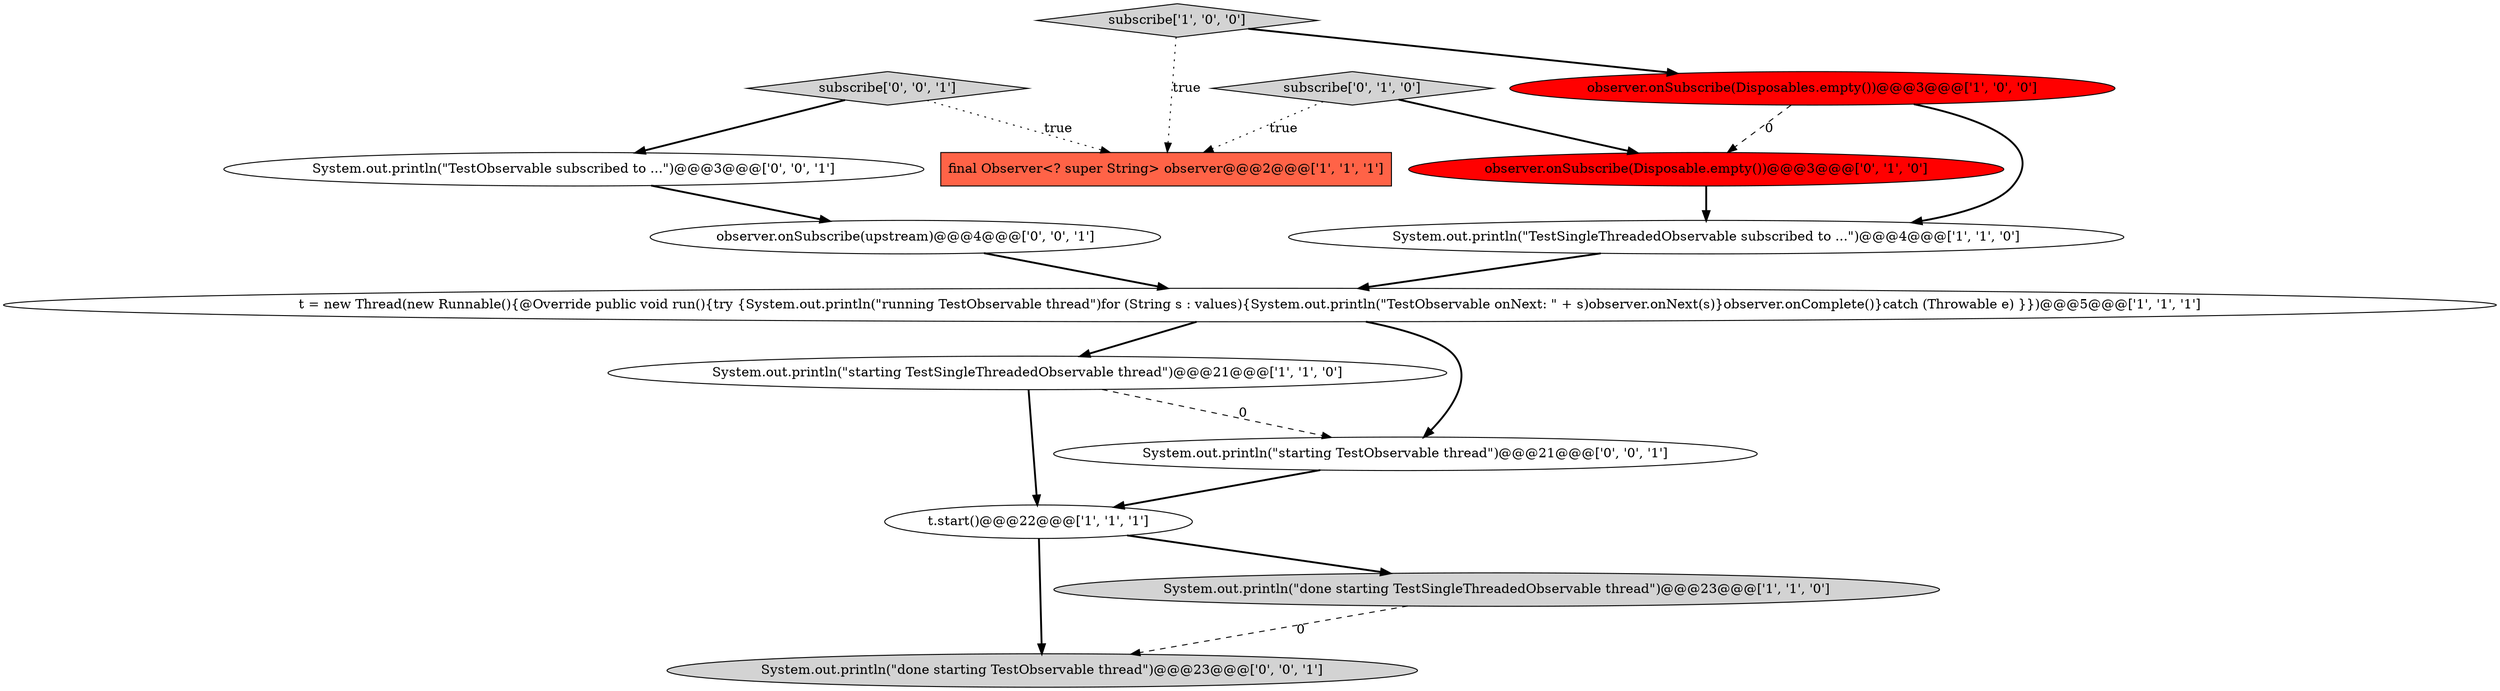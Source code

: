 digraph {
9 [style = filled, label = "subscribe['0', '1', '0']", fillcolor = lightgray, shape = diamond image = "AAA0AAABBB2BBB"];
7 [style = filled, label = "System.out.println(\"starting TestSingleThreadedObservable thread\")@@@21@@@['1', '1', '0']", fillcolor = white, shape = ellipse image = "AAA0AAABBB1BBB"];
0 [style = filled, label = "t.start()@@@22@@@['1', '1', '1']", fillcolor = white, shape = ellipse image = "AAA0AAABBB1BBB"];
6 [style = filled, label = "observer.onSubscribe(Disposables.empty())@@@3@@@['1', '0', '0']", fillcolor = red, shape = ellipse image = "AAA1AAABBB1BBB"];
10 [style = filled, label = "subscribe['0', '0', '1']", fillcolor = lightgray, shape = diamond image = "AAA0AAABBB3BBB"];
13 [style = filled, label = "observer.onSubscribe(upstream)@@@4@@@['0', '0', '1']", fillcolor = white, shape = ellipse image = "AAA0AAABBB3BBB"];
12 [style = filled, label = "System.out.println(\"starting TestObservable thread\")@@@21@@@['0', '0', '1']", fillcolor = white, shape = ellipse image = "AAA0AAABBB3BBB"];
14 [style = filled, label = "System.out.println(\"TestObservable subscribed to ...\")@@@3@@@['0', '0', '1']", fillcolor = white, shape = ellipse image = "AAA0AAABBB3BBB"];
4 [style = filled, label = "final Observer<? super String> observer@@@2@@@['1', '1', '1']", fillcolor = tomato, shape = box image = "AAA0AAABBB1BBB"];
2 [style = filled, label = "subscribe['1', '0', '0']", fillcolor = lightgray, shape = diamond image = "AAA0AAABBB1BBB"];
11 [style = filled, label = "System.out.println(\"done starting TestObservable thread\")@@@23@@@['0', '0', '1']", fillcolor = lightgray, shape = ellipse image = "AAA0AAABBB3BBB"];
1 [style = filled, label = "System.out.println(\"done starting TestSingleThreadedObservable thread\")@@@23@@@['1', '1', '0']", fillcolor = lightgray, shape = ellipse image = "AAA0AAABBB1BBB"];
3 [style = filled, label = "t = new Thread(new Runnable(){@Override public void run(){try {System.out.println(\"running TestObservable thread\")for (String s : values){System.out.println(\"TestObservable onNext: \" + s)observer.onNext(s)}observer.onComplete()}catch (Throwable e) }})@@@5@@@['1', '1', '1']", fillcolor = white, shape = ellipse image = "AAA0AAABBB1BBB"];
5 [style = filled, label = "System.out.println(\"TestSingleThreadedObservable subscribed to ...\")@@@4@@@['1', '1', '0']", fillcolor = white, shape = ellipse image = "AAA0AAABBB1BBB"];
8 [style = filled, label = "observer.onSubscribe(Disposable.empty())@@@3@@@['0', '1', '0']", fillcolor = red, shape = ellipse image = "AAA1AAABBB2BBB"];
7->12 [style = dashed, label="0"];
5->3 [style = bold, label=""];
9->4 [style = dotted, label="true"];
0->11 [style = bold, label=""];
6->5 [style = bold, label=""];
6->8 [style = dashed, label="0"];
7->0 [style = bold, label=""];
14->13 [style = bold, label=""];
10->4 [style = dotted, label="true"];
3->12 [style = bold, label=""];
8->5 [style = bold, label=""];
13->3 [style = bold, label=""];
3->7 [style = bold, label=""];
9->8 [style = bold, label=""];
10->14 [style = bold, label=""];
12->0 [style = bold, label=""];
1->11 [style = dashed, label="0"];
0->1 [style = bold, label=""];
2->6 [style = bold, label=""];
2->4 [style = dotted, label="true"];
}
